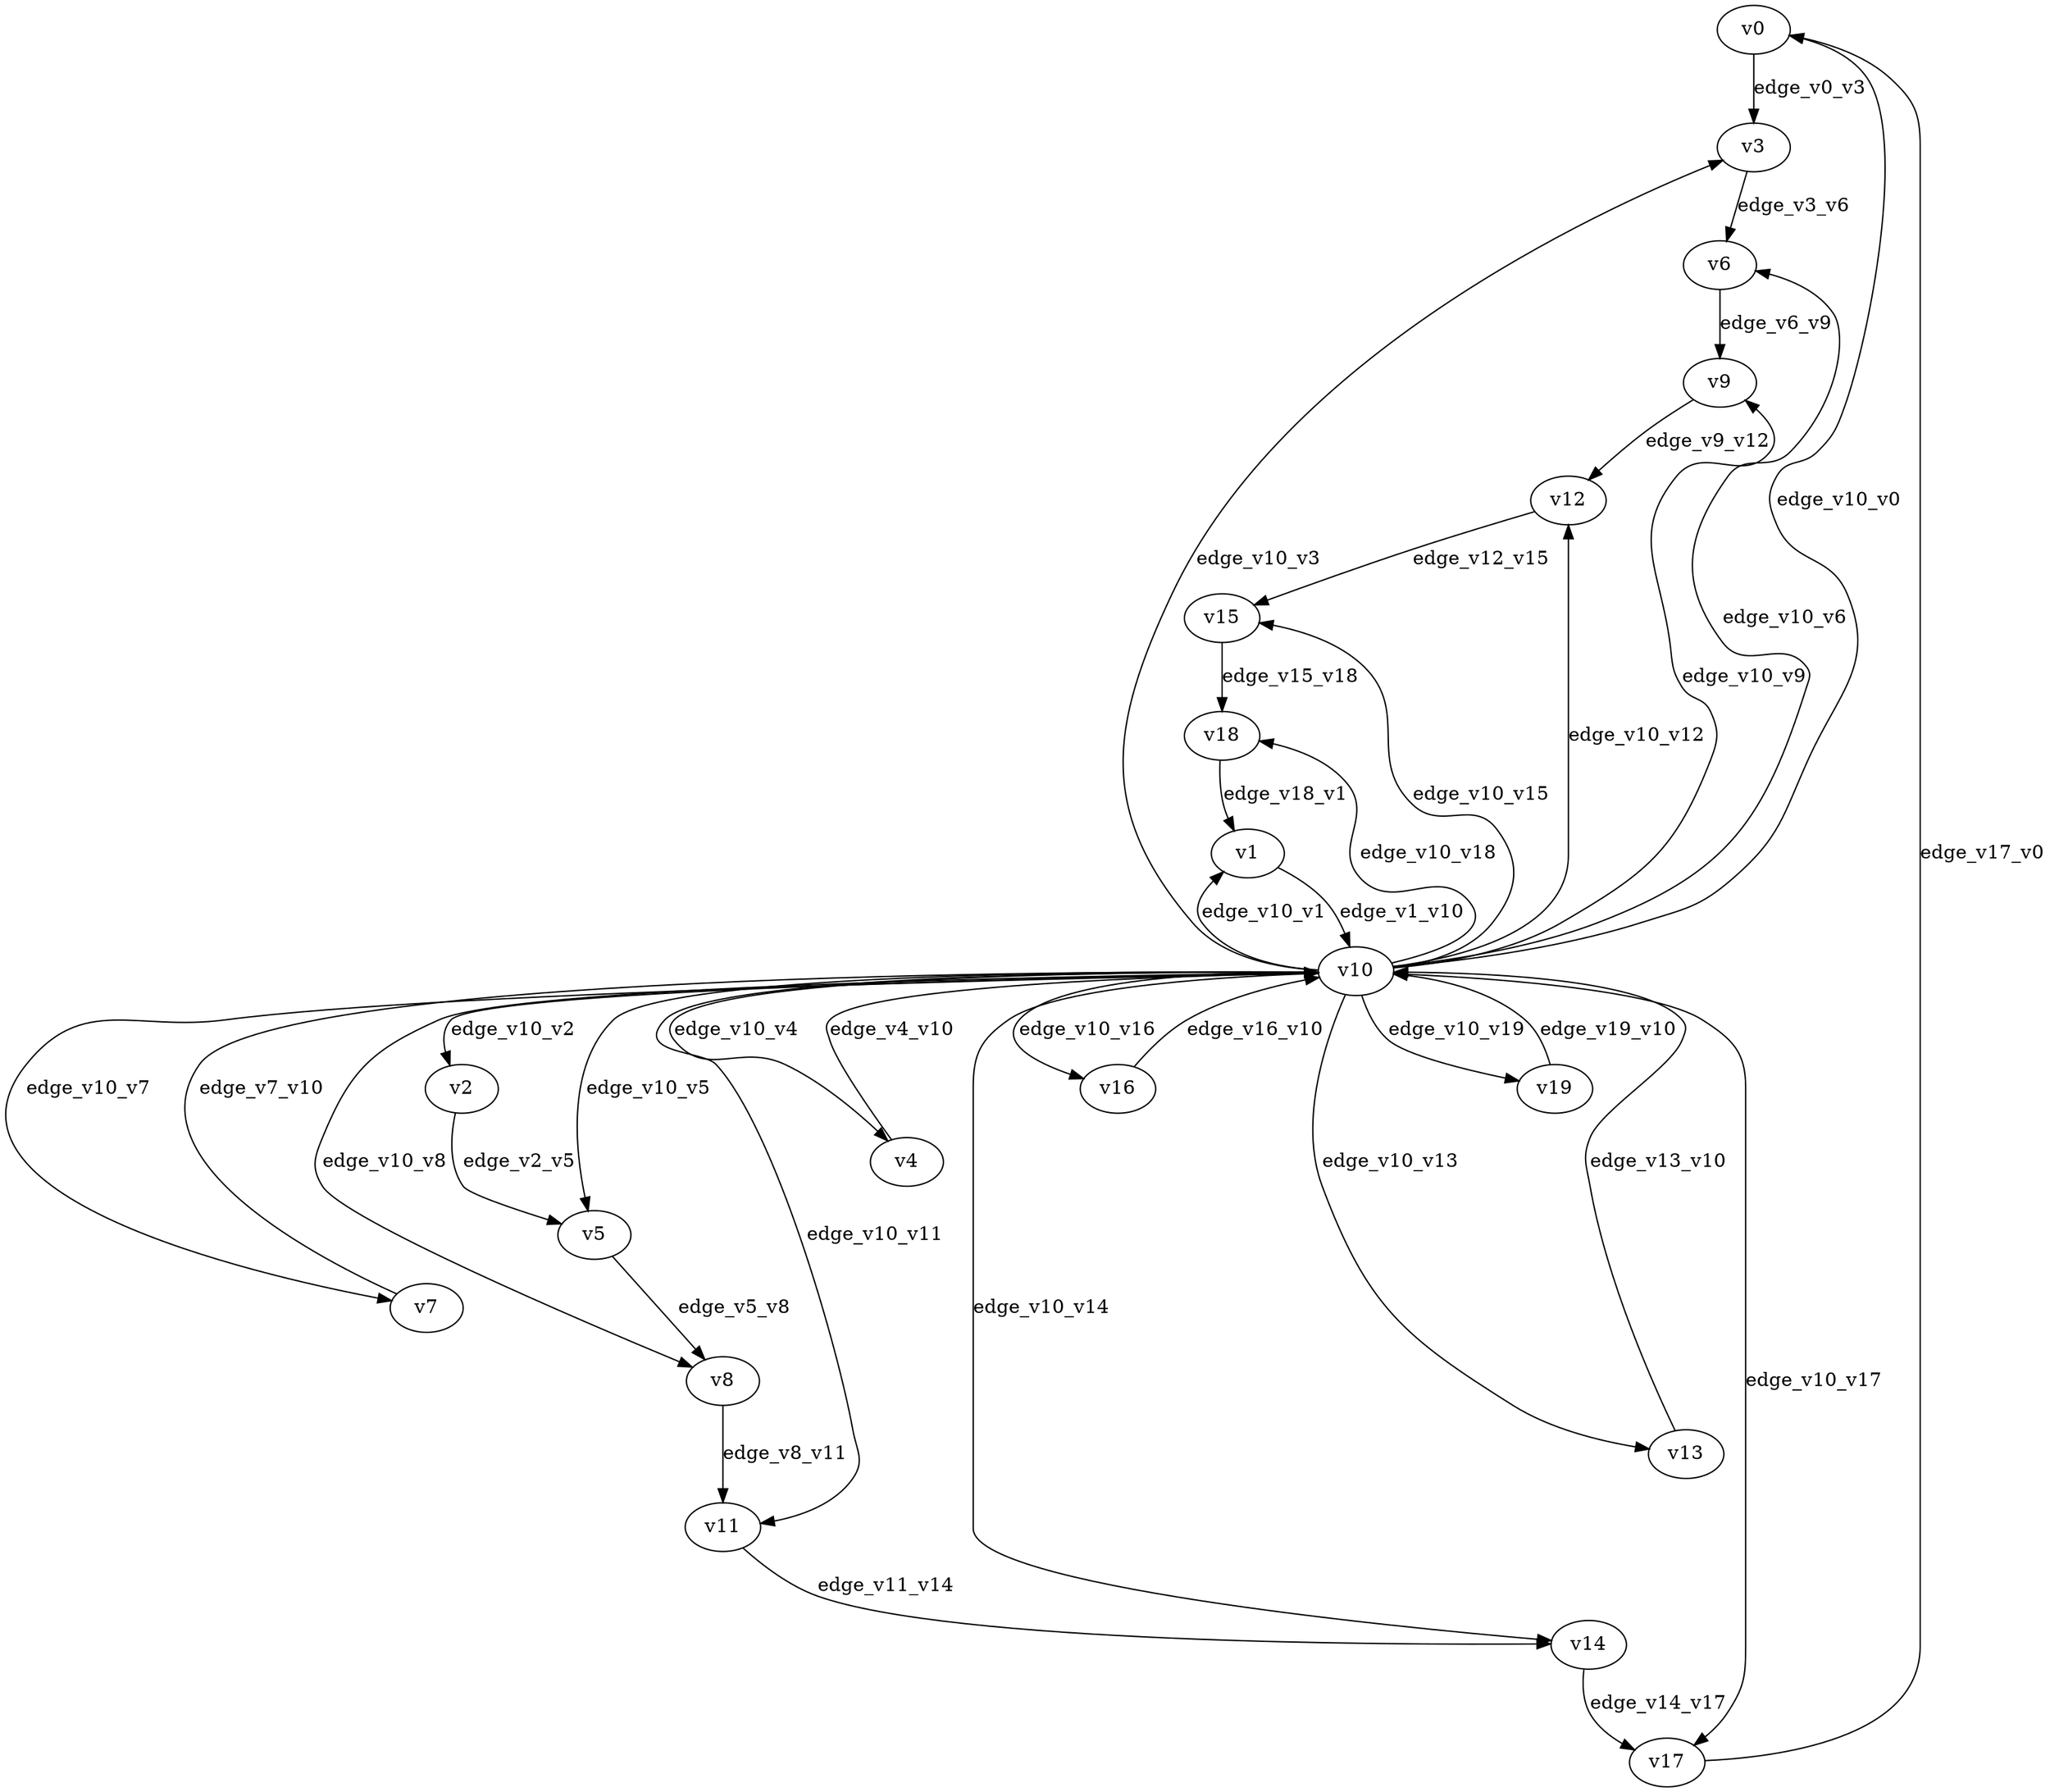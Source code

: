 digraph test025 {
    // Discounted game test case
    // Vertex properties: name [player=X]
    // Edge properties: [weight=Y, discount=Z]

    v0 [name="v0", player=0];
    v1 [name="v1", player=1];
    v2 [name="v2", player=0];
    v3 [name="v3", player=1];
    v4 [name="v4", player=0];
    v5 [name="v5", player=1];
    v6 [name="v6", player=0];
    v7 [name="v7", player=1];
    v8 [name="v8", player=0];
    v9 [name="v9", player=1];
    v10 [name="v10", player=0];
    v11 [name="v11", player=1];
    v12 [name="v12", player=0];
    v13 [name="v13", player=1];
    v14 [name="v14", player=0];
    v15 [name="v15", player=1];
    v16 [name="v16", player=0];
    v17 [name="v17", player=1];
    v18 [name="v18", player=0];
    v19 [name="v19", player=1];

    v10 -> v0 [label="edge_v10_v0", weight=-4.30, discount=0.214];
    v10 -> v1 [label="edge_v10_v1", weight=6.39, discount=0.214];
    v1 -> v10 [label="edge_v1_v10", weight=8.08, discount=0.214];
    v10 -> v2 [label="edge_v10_v2", weight=-2.18, discount=0.214];
    v10 -> v3 [label="edge_v10_v3", weight=0.01, discount=0.214];
    v10 -> v4 [label="edge_v10_v4", weight=-5.61, discount=0.214];
    v4 -> v10 [label="edge_v4_v10", weight=-3.93, discount=0.214];
    v10 -> v5 [label="edge_v10_v5", weight=9.12, discount=0.214];
    v10 -> v6 [label="edge_v10_v6", weight=-1.88, discount=0.214];
    v10 -> v7 [label="edge_v10_v7", weight=-2.98, discount=0.214];
    v7 -> v10 [label="edge_v7_v10", weight=-0.11, discount=0.214];
    v10 -> v8 [label="edge_v10_v8", weight=-0.87, discount=0.214];
    v10 -> v9 [label="edge_v10_v9", weight=-3.86, discount=0.214];
    v10 -> v11 [label="edge_v10_v11", weight=-1.43, discount=0.214];
    v10 -> v12 [label="edge_v10_v12", weight=8.50, discount=0.214];
    v10 -> v13 [label="edge_v10_v13", weight=-2.98, discount=0.214];
    v13 -> v10 [label="edge_v13_v10", weight=-0.77, discount=0.214];
    v10 -> v14 [label="edge_v10_v14", weight=1.00, discount=0.214];
    v10 -> v15 [label="edge_v10_v15", weight=-0.08, discount=0.214];
    v10 -> v16 [label="edge_v10_v16", weight=6.63, discount=0.214];
    v16 -> v10 [label="edge_v16_v10", weight=6.06, discount=0.214];
    v10 -> v17 [label="edge_v10_v17", weight=2.78, discount=0.214];
    v10 -> v18 [label="edge_v10_v18", weight=-4.94, discount=0.214];
    v10 -> v19 [label="edge_v10_v19", weight=9.55, discount=0.214];
    v19 -> v10 [label="edge_v19_v10", weight=11.15, discount=0.214];
    v0 -> v3 [label="edge_v0_v3", weight=6.11, discount=0.214];
    v2 -> v5 [label="edge_v2_v5", weight=5.47, discount=0.214];
    v3 -> v6 [label="edge_v3_v6", weight=3.09, discount=0.214];
    v5 -> v8 [label="edge_v5_v8", weight=-2.47, discount=0.214];
    v6 -> v9 [label="edge_v6_v9", weight=4.70, discount=0.214];
    v8 -> v11 [label="edge_v8_v11", weight=3.15, discount=0.214];
    v9 -> v12 [label="edge_v9_v12", weight=2.85, discount=0.214];
    v11 -> v14 [label="edge_v11_v14", weight=-1.60, discount=0.214];
    v12 -> v15 [label="edge_v12_v15", weight=-0.27, discount=0.214];
    v14 -> v17 [label="edge_v14_v17", weight=6.37, discount=0.214];
    v15 -> v18 [label="edge_v15_v18", weight=5.87, discount=0.214];
    v17 -> v0 [label="edge_v17_v0", weight=4.80, discount=0.214];
    v18 -> v1 [label="edge_v18_v1", weight=2.54, discount=0.214];
}
